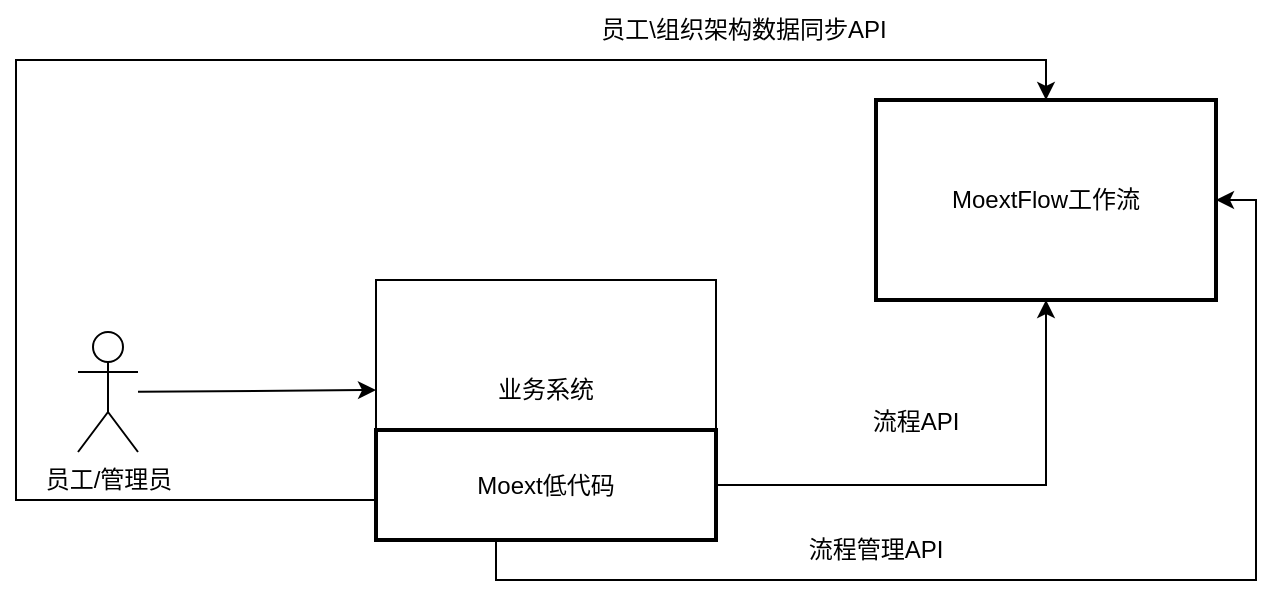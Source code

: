<mxfile version="18.0.6" type="device"><diagram id="f1lH0iqmyh3DDcWTI8SU" name="第 1 页"><mxGraphModel dx="1102" dy="857" grid="1" gridSize="10" guides="1" tooltips="1" connect="1" arrows="1" fold="1" page="1" pageScale="1" pageWidth="827" pageHeight="1169" math="0" shadow="0"><root><mxCell id="0"/><mxCell id="1" parent="0"/><mxCell id="ESqU9UBVLdot2yrrU9BA-2" value="员工/管理员" style="shape=umlActor;verticalLabelPosition=bottom;verticalAlign=top;html=1;outlineConnect=0;" parent="1" vertex="1"><mxGeometry x="81" y="316" width="30" height="60" as="geometry"/></mxCell><mxCell id="ESqU9UBVLdot2yrrU9BA-3" style="edgeStyle=orthogonalEdgeStyle;rounded=0;orthogonalLoop=1;jettySize=auto;html=1;entryX=0.5;entryY=0;entryDx=0;entryDy=0;" parent="1" source="ESqU9UBVLdot2yrrU9BA-6" target="ESqU9UBVLdot2yrrU9BA-7" edge="1"><mxGeometry relative="1" as="geometry"><Array as="points"><mxPoint x="50" y="400"/><mxPoint x="50" y="180"/><mxPoint x="565" y="180"/></Array></mxGeometry></mxCell><mxCell id="ESqU9UBVLdot2yrrU9BA-4" style="edgeStyle=orthogonalEdgeStyle;rounded=0;orthogonalLoop=1;jettySize=auto;html=1;entryX=0.5;entryY=1;entryDx=0;entryDy=0;exitX=1;exitY=0.5;exitDx=0;exitDy=0;" parent="1" source="ESqU9UBVLdot2yrrU9BA-12" target="ESqU9UBVLdot2yrrU9BA-7" edge="1"><mxGeometry relative="1" as="geometry"/></mxCell><mxCell id="ESqU9UBVLdot2yrrU9BA-5" style="edgeStyle=orthogonalEdgeStyle;rounded=0;orthogonalLoop=1;jettySize=auto;html=1;entryX=1;entryY=0.5;entryDx=0;entryDy=0;" parent="1" source="ESqU9UBVLdot2yrrU9BA-6" target="ESqU9UBVLdot2yrrU9BA-7" edge="1"><mxGeometry relative="1" as="geometry"><Array as="points"><mxPoint x="290" y="440"/><mxPoint x="670" y="440"/><mxPoint x="670" y="250"/></Array></mxGeometry></mxCell><mxCell id="ESqU9UBVLdot2yrrU9BA-6" value="业务系统" style="rounded=0;whiteSpace=wrap;html=1;" parent="1" vertex="1"><mxGeometry x="230" y="290" width="170" height="110" as="geometry"/></mxCell><mxCell id="ESqU9UBVLdot2yrrU9BA-7" value="MoextFlow工作流" style="rounded=0;whiteSpace=wrap;html=1;strokeWidth=2;" parent="1" vertex="1"><mxGeometry x="480" y="200" width="170" height="100" as="geometry"/></mxCell><mxCell id="ESqU9UBVLdot2yrrU9BA-8" value="" style="endArrow=classic;html=1;rounded=0;entryX=0;entryY=0.5;entryDx=0;entryDy=0;" parent="1" source="ESqU9UBVLdot2yrrU9BA-2" target="ESqU9UBVLdot2yrrU9BA-6" edge="1"><mxGeometry width="50" height="50" relative="1" as="geometry"><mxPoint x="320" y="350" as="sourcePoint"/><mxPoint x="370" y="300" as="targetPoint"/></mxGeometry></mxCell><mxCell id="ESqU9UBVLdot2yrrU9BA-9" value="流程API" style="text;html=1;strokeColor=none;fillColor=none;align=center;verticalAlign=middle;whiteSpace=wrap;rounded=0;" parent="1" vertex="1"><mxGeometry x="460" y="346" width="80" height="30" as="geometry"/></mxCell><mxCell id="ESqU9UBVLdot2yrrU9BA-10" value="员工\组织架构数据同步API" style="text;html=1;strokeColor=none;fillColor=none;align=center;verticalAlign=middle;whiteSpace=wrap;rounded=0;" parent="1" vertex="1"><mxGeometry x="339" y="150" width="150" height="30" as="geometry"/></mxCell><mxCell id="ESqU9UBVLdot2yrrU9BA-11" value="流程管理API" style="text;html=1;strokeColor=none;fillColor=none;align=center;verticalAlign=middle;whiteSpace=wrap;rounded=0;" parent="1" vertex="1"><mxGeometry x="440" y="410" width="80" height="30" as="geometry"/></mxCell><mxCell id="ESqU9UBVLdot2yrrU9BA-12" value="Moext低代码" style="rounded=0;whiteSpace=wrap;html=1;strokeWidth=2;" parent="1" vertex="1"><mxGeometry x="230" y="365" width="170" height="55" as="geometry"/></mxCell></root></mxGraphModel></diagram></mxfile>